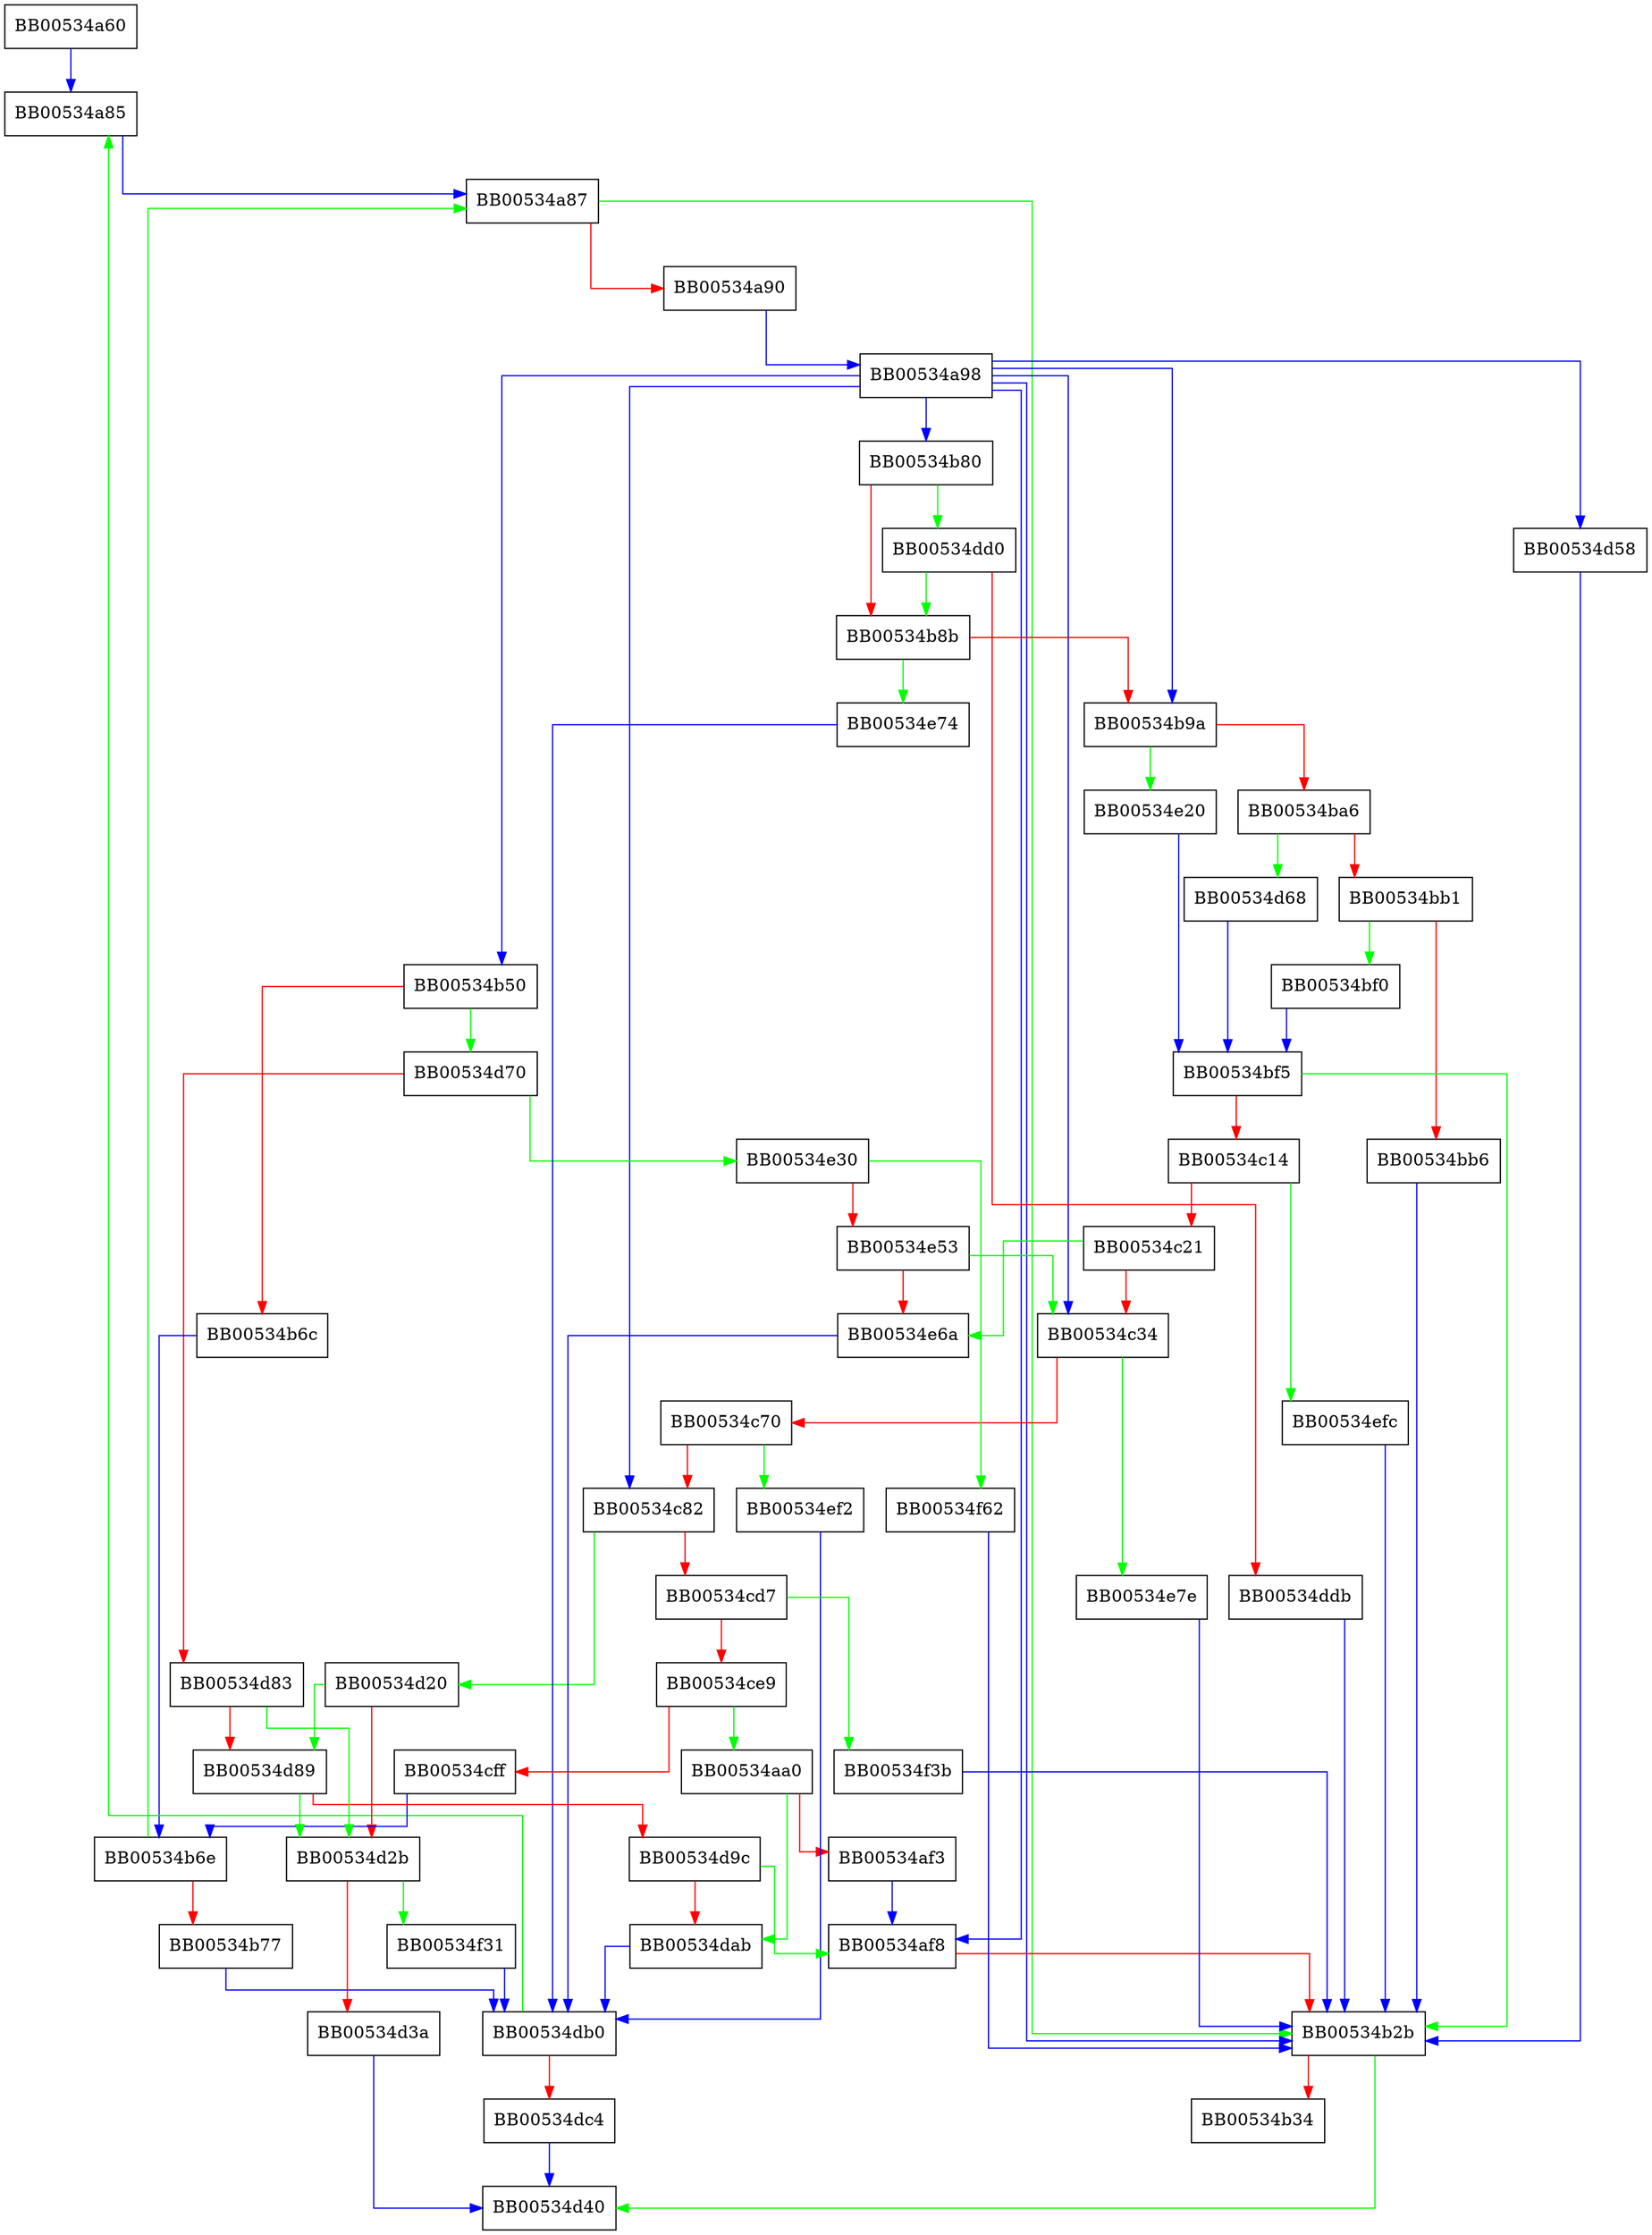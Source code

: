 digraph conn_state {
  node [shape="box"];
  graph [splines=ortho];
  BB00534a60 -> BB00534a85 [color="blue"];
  BB00534a85 -> BB00534a87 [color="blue"];
  BB00534a87 -> BB00534b2b [color="green"];
  BB00534a87 -> BB00534a90 [color="red"];
  BB00534a90 -> BB00534a98 [color="blue"];
  BB00534a98 -> BB00534b2b [color="blue"];
  BB00534a98 -> BB00534b80 [color="blue"];
  BB00534a98 -> BB00534b9a [color="blue"];
  BB00534a98 -> BB00534c34 [color="blue"];
  BB00534a98 -> BB00534c82 [color="blue"];
  BB00534a98 -> BB00534d58 [color="blue"];
  BB00534a98 -> BB00534b50 [color="blue"];
  BB00534a98 -> BB00534af8 [color="blue"];
  BB00534aa0 -> BB00534dab [color="green"];
  BB00534aa0 -> BB00534af3 [color="red"];
  BB00534af3 -> BB00534af8 [color="blue"];
  BB00534af8 -> BB00534b2b [color="red"];
  BB00534b2b -> BB00534d40 [color="green"];
  BB00534b2b -> BB00534b34 [color="red"];
  BB00534b50 -> BB00534d70 [color="green"];
  BB00534b50 -> BB00534b6c [color="red"];
  BB00534b6c -> BB00534b6e [color="blue"];
  BB00534b6e -> BB00534a87 [color="green"];
  BB00534b6e -> BB00534b77 [color="red"];
  BB00534b77 -> BB00534db0 [color="blue"];
  BB00534b80 -> BB00534dd0 [color="green"];
  BB00534b80 -> BB00534b8b [color="red"];
  BB00534b8b -> BB00534e74 [color="green"];
  BB00534b8b -> BB00534b9a [color="red"];
  BB00534b9a -> BB00534e20 [color="green"];
  BB00534b9a -> BB00534ba6 [color="red"];
  BB00534ba6 -> BB00534d68 [color="green"];
  BB00534ba6 -> BB00534bb1 [color="red"];
  BB00534bb1 -> BB00534bf0 [color="green"];
  BB00534bb1 -> BB00534bb6 [color="red"];
  BB00534bb6 -> BB00534b2b [color="blue"];
  BB00534bf0 -> BB00534bf5 [color="blue"];
  BB00534bf5 -> BB00534b2b [color="green"];
  BB00534bf5 -> BB00534c14 [color="red"];
  BB00534c14 -> BB00534efc [color="green"];
  BB00534c14 -> BB00534c21 [color="red"];
  BB00534c21 -> BB00534e6a [color="green"];
  BB00534c21 -> BB00534c34 [color="red"];
  BB00534c34 -> BB00534e7e [color="green"];
  BB00534c34 -> BB00534c70 [color="red"];
  BB00534c70 -> BB00534ef2 [color="green"];
  BB00534c70 -> BB00534c82 [color="red"];
  BB00534c82 -> BB00534d20 [color="green"];
  BB00534c82 -> BB00534cd7 [color="red"];
  BB00534cd7 -> BB00534f3b [color="green"];
  BB00534cd7 -> BB00534ce9 [color="red"];
  BB00534ce9 -> BB00534aa0 [color="green"];
  BB00534ce9 -> BB00534cff [color="red"];
  BB00534cff -> BB00534b6e [color="blue"];
  BB00534d20 -> BB00534d89 [color="green"];
  BB00534d20 -> BB00534d2b [color="red"];
  BB00534d2b -> BB00534f31 [color="green"];
  BB00534d2b -> BB00534d3a [color="red"];
  BB00534d3a -> BB00534d40 [color="blue"];
  BB00534d58 -> BB00534b2b [color="blue"];
  BB00534d68 -> BB00534bf5 [color="blue"];
  BB00534d70 -> BB00534e30 [color="green"];
  BB00534d70 -> BB00534d83 [color="red"];
  BB00534d83 -> BB00534d2b [color="green"];
  BB00534d83 -> BB00534d89 [color="red"];
  BB00534d89 -> BB00534d2b [color="green"];
  BB00534d89 -> BB00534d9c [color="red"];
  BB00534d9c -> BB00534af8 [color="green"];
  BB00534d9c -> BB00534dab [color="red"];
  BB00534dab -> BB00534db0 [color="blue"];
  BB00534db0 -> BB00534a85 [color="green"];
  BB00534db0 -> BB00534dc4 [color="red"];
  BB00534dc4 -> BB00534d40 [color="blue"];
  BB00534dd0 -> BB00534b8b [color="green"];
  BB00534dd0 -> BB00534ddb [color="red"];
  BB00534ddb -> BB00534b2b [color="blue"];
  BB00534e20 -> BB00534bf5 [color="blue"];
  BB00534e30 -> BB00534f62 [color="green"];
  BB00534e30 -> BB00534e53 [color="red"];
  BB00534e53 -> BB00534c34 [color="green"];
  BB00534e53 -> BB00534e6a [color="red"];
  BB00534e6a -> BB00534db0 [color="blue"];
  BB00534e74 -> BB00534db0 [color="blue"];
  BB00534e7e -> BB00534b2b [color="blue"];
  BB00534ef2 -> BB00534db0 [color="blue"];
  BB00534efc -> BB00534b2b [color="blue"];
  BB00534f31 -> BB00534db0 [color="blue"];
  BB00534f3b -> BB00534b2b [color="blue"];
  BB00534f62 -> BB00534b2b [color="blue"];
}